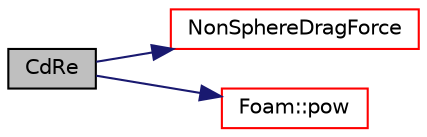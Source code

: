 digraph "CdRe"
{
  bgcolor="transparent";
  edge [fontname="Helvetica",fontsize="10",labelfontname="Helvetica",labelfontsize="10"];
  node [fontname="Helvetica",fontsize="10",shape=record];
  rankdir="LR";
  Node1 [label="CdRe",height=0.2,width=0.4,color="black", fillcolor="grey75", style="filled", fontcolor="black"];
  Node1 -> Node2 [color="midnightblue",fontsize="10",style="solid",fontname="Helvetica"];
  Node2 [label="NonSphereDragForce",height=0.2,width=0.4,color="red",URL="$a01659.html#a1ee366b694cb21e4e882ac8cb226d7ec",tooltip="Construct from mesh. "];
  Node1 -> Node3 [color="midnightblue",fontsize="10",style="solid",fontname="Helvetica"];
  Node3 [label="Foam::pow",height=0.2,width=0.4,color="red",URL="$a10974.html#a7500c8e9d27a442adc75e287de074c7c"];
}
